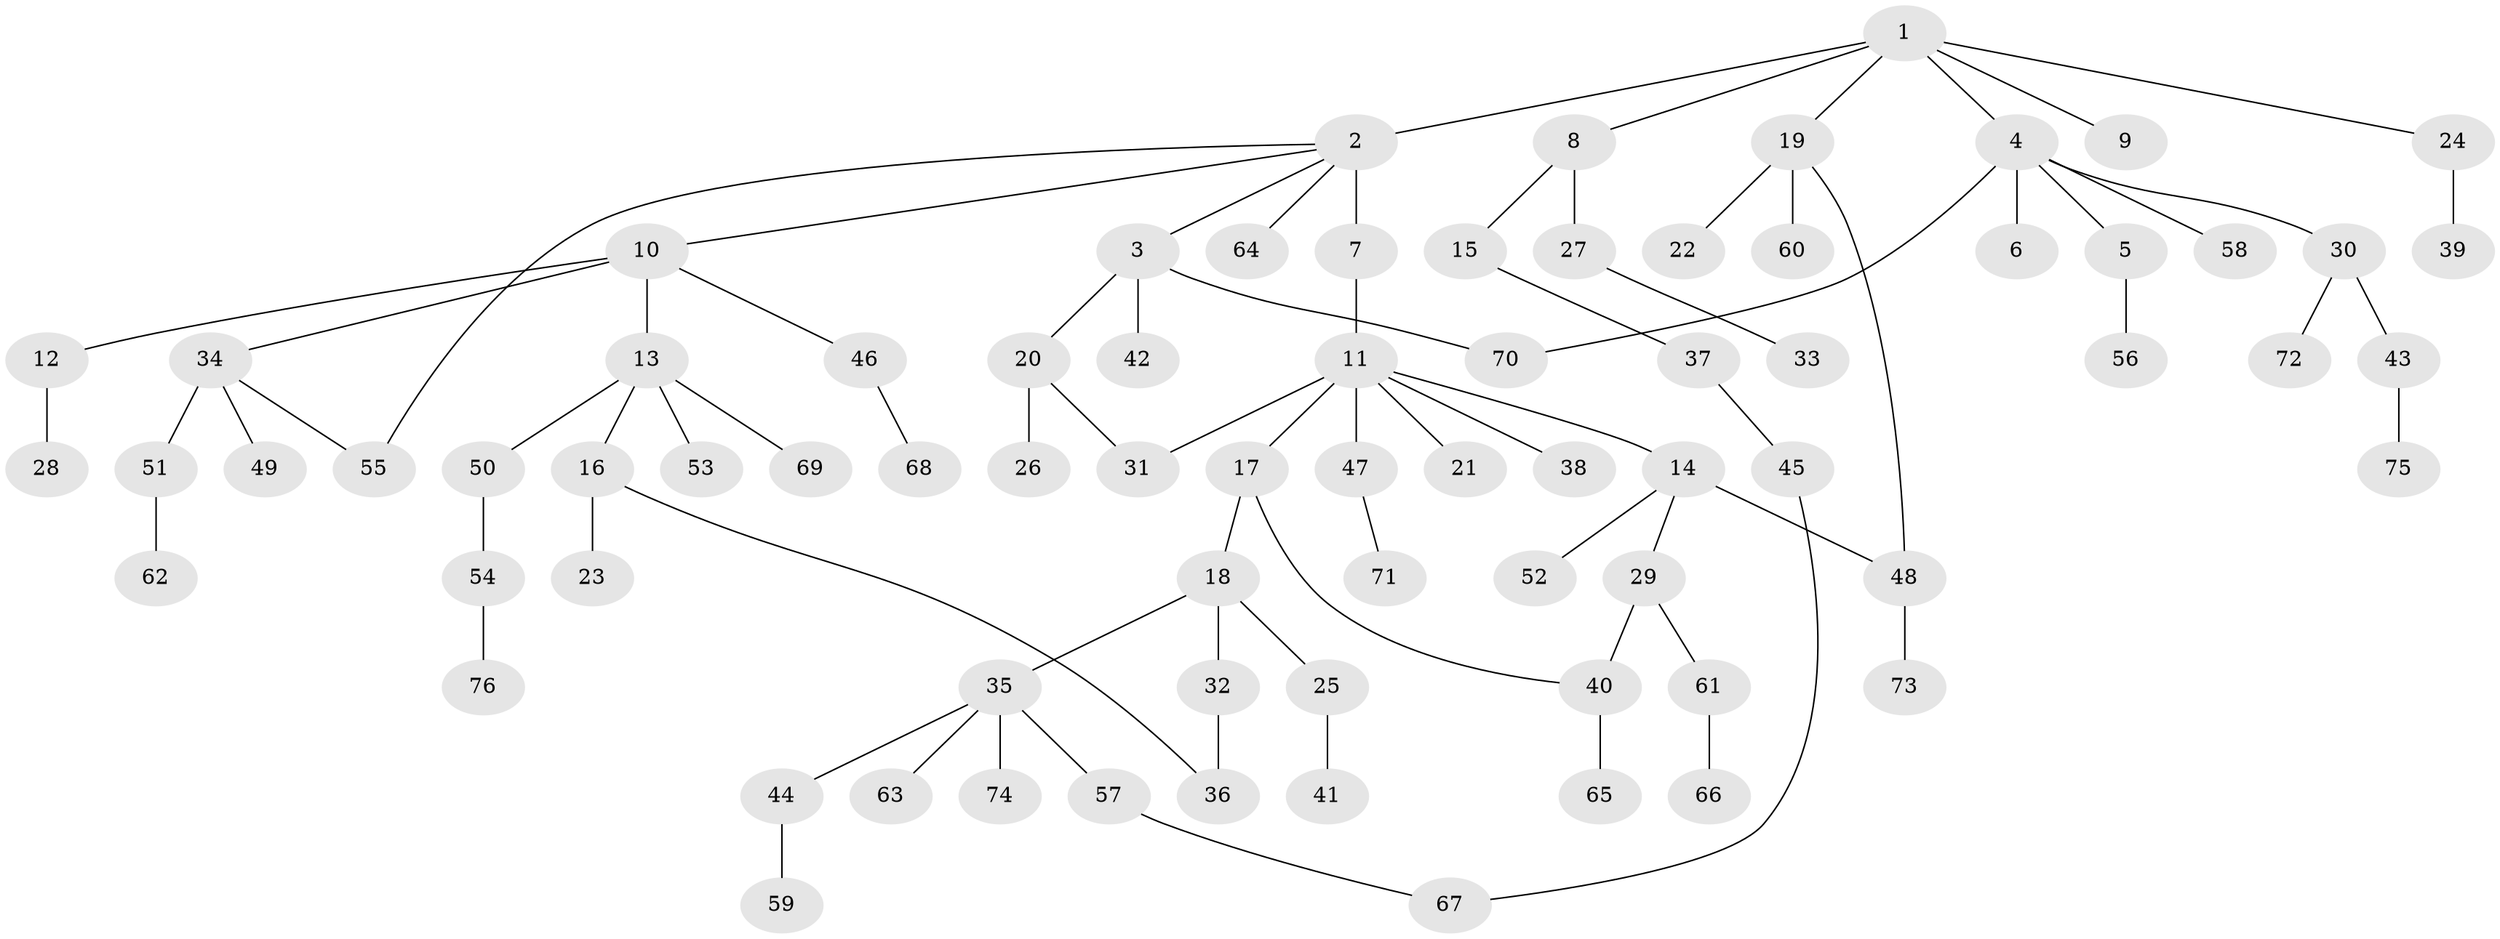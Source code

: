 // original degree distribution, {7: 0.006711409395973154, 4: 0.087248322147651, 6: 0.040268456375838924, 2: 0.26174496644295303, 3: 0.10738255033557047, 1: 0.47651006711409394, 8: 0.006711409395973154, 5: 0.013422818791946308}
// Generated by graph-tools (version 1.1) at 2025/49/03/04/25 22:49:16]
// undirected, 76 vertices, 82 edges
graph export_dot {
  node [color=gray90,style=filled];
  1;
  2;
  3;
  4;
  5;
  6;
  7;
  8;
  9;
  10;
  11;
  12;
  13;
  14;
  15;
  16;
  17;
  18;
  19;
  20;
  21;
  22;
  23;
  24;
  25;
  26;
  27;
  28;
  29;
  30;
  31;
  32;
  33;
  34;
  35;
  36;
  37;
  38;
  39;
  40;
  41;
  42;
  43;
  44;
  45;
  46;
  47;
  48;
  49;
  50;
  51;
  52;
  53;
  54;
  55;
  56;
  57;
  58;
  59;
  60;
  61;
  62;
  63;
  64;
  65;
  66;
  67;
  68;
  69;
  70;
  71;
  72;
  73;
  74;
  75;
  76;
  1 -- 2 [weight=1.0];
  1 -- 4 [weight=1.0];
  1 -- 8 [weight=1.0];
  1 -- 9 [weight=1.0];
  1 -- 19 [weight=1.0];
  1 -- 24 [weight=1.0];
  2 -- 3 [weight=1.0];
  2 -- 7 [weight=4.0];
  2 -- 10 [weight=1.0];
  2 -- 55 [weight=1.0];
  2 -- 64 [weight=1.0];
  3 -- 20 [weight=1.0];
  3 -- 42 [weight=3.0];
  3 -- 70 [weight=1.0];
  4 -- 5 [weight=1.0];
  4 -- 6 [weight=2.0];
  4 -- 30 [weight=1.0];
  4 -- 58 [weight=1.0];
  4 -- 70 [weight=1.0];
  5 -- 56 [weight=1.0];
  7 -- 11 [weight=1.0];
  8 -- 15 [weight=1.0];
  8 -- 27 [weight=1.0];
  10 -- 12 [weight=1.0];
  10 -- 13 [weight=1.0];
  10 -- 34 [weight=1.0];
  10 -- 46 [weight=1.0];
  11 -- 14 [weight=1.0];
  11 -- 17 [weight=1.0];
  11 -- 21 [weight=1.0];
  11 -- 31 [weight=1.0];
  11 -- 38 [weight=1.0];
  11 -- 47 [weight=1.0];
  12 -- 28 [weight=2.0];
  13 -- 16 [weight=1.0];
  13 -- 50 [weight=1.0];
  13 -- 53 [weight=1.0];
  13 -- 69 [weight=1.0];
  14 -- 29 [weight=1.0];
  14 -- 48 [weight=1.0];
  14 -- 52 [weight=1.0];
  15 -- 37 [weight=1.0];
  16 -- 23 [weight=1.0];
  16 -- 36 [weight=1.0];
  17 -- 18 [weight=1.0];
  17 -- 40 [weight=1.0];
  18 -- 25 [weight=1.0];
  18 -- 32 [weight=1.0];
  18 -- 35 [weight=1.0];
  19 -- 22 [weight=1.0];
  19 -- 48 [weight=1.0];
  19 -- 60 [weight=2.0];
  20 -- 26 [weight=1.0];
  20 -- 31 [weight=1.0];
  24 -- 39 [weight=2.0];
  25 -- 41 [weight=1.0];
  27 -- 33 [weight=1.0];
  29 -- 40 [weight=3.0];
  29 -- 61 [weight=1.0];
  30 -- 43 [weight=1.0];
  30 -- 72 [weight=1.0];
  32 -- 36 [weight=2.0];
  34 -- 49 [weight=1.0];
  34 -- 51 [weight=3.0];
  34 -- 55 [weight=1.0];
  35 -- 44 [weight=1.0];
  35 -- 57 [weight=1.0];
  35 -- 63 [weight=1.0];
  35 -- 74 [weight=1.0];
  37 -- 45 [weight=2.0];
  40 -- 65 [weight=1.0];
  43 -- 75 [weight=1.0];
  44 -- 59 [weight=1.0];
  45 -- 67 [weight=1.0];
  46 -- 68 [weight=1.0];
  47 -- 71 [weight=1.0];
  48 -- 73 [weight=1.0];
  50 -- 54 [weight=1.0];
  51 -- 62 [weight=1.0];
  54 -- 76 [weight=1.0];
  57 -- 67 [weight=1.0];
  61 -- 66 [weight=1.0];
}
